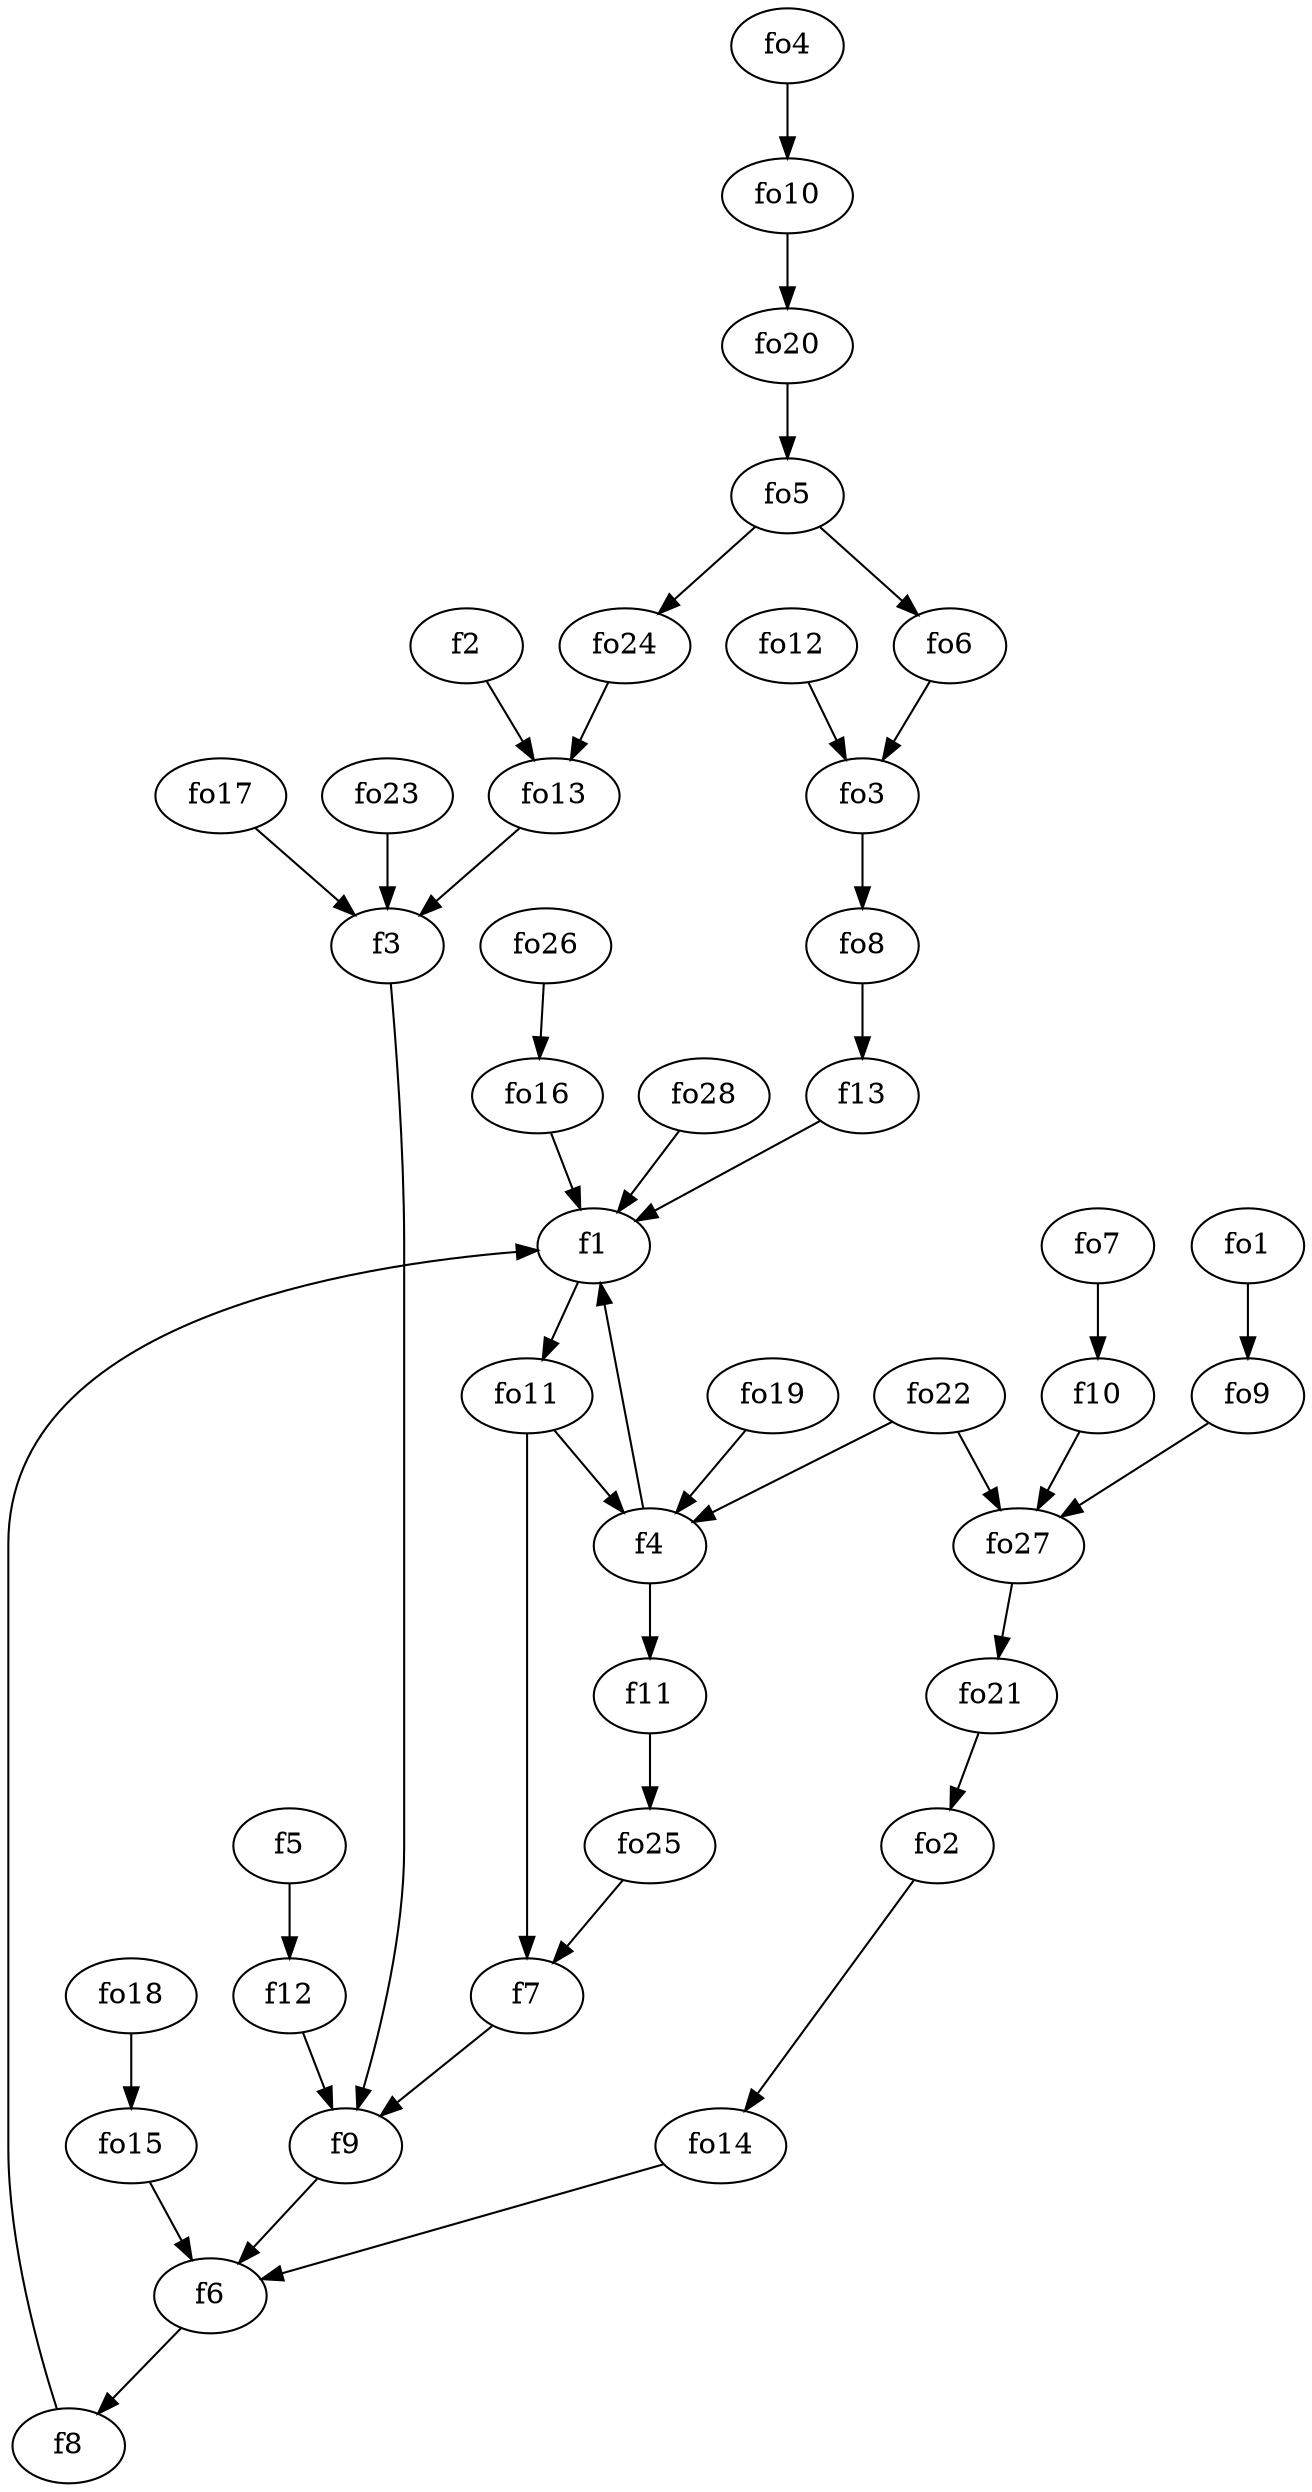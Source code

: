 strict digraph  {
f1;
f2;
f3;
f4;
f5;
f6;
f7;
f8;
f9;
f10;
f11;
f12;
f13;
fo1;
fo2;
fo3;
fo4;
fo5;
fo6;
fo7;
fo8;
fo9;
fo10;
fo11;
fo12;
fo13;
fo14;
fo15;
fo16;
fo17;
fo18;
fo19;
fo20;
fo21;
fo22;
fo23;
fo24;
fo25;
fo26;
fo27;
fo28;
f1 -> fo11  [weight=2];
f2 -> fo13  [weight=2];
f3 -> f9  [weight=2];
f4 -> f1  [weight=2];
f4 -> f11  [weight=2];
f5 -> f12  [weight=2];
f6 -> f8  [weight=2];
f7 -> f9  [weight=2];
f8 -> f1  [weight=2];
f9 -> f6  [weight=2];
f10 -> fo27  [weight=2];
f11 -> fo25  [weight=2];
f12 -> f9  [weight=2];
f13 -> f1  [weight=2];
fo1 -> fo9  [weight=2];
fo2 -> fo14  [weight=2];
fo3 -> fo8  [weight=2];
fo4 -> fo10  [weight=2];
fo5 -> fo6  [weight=2];
fo5 -> fo24  [weight=2];
fo6 -> fo3  [weight=2];
fo7 -> f10  [weight=2];
fo8 -> f13  [weight=2];
fo9 -> fo27  [weight=2];
fo10 -> fo20  [weight=2];
fo11 -> f4  [weight=2];
fo11 -> f7  [weight=2];
fo12 -> fo3  [weight=2];
fo13 -> f3  [weight=2];
fo14 -> f6  [weight=2];
fo15 -> f6  [weight=2];
fo16 -> f1  [weight=2];
fo17 -> f3  [weight=2];
fo18 -> fo15  [weight=2];
fo19 -> f4  [weight=2];
fo20 -> fo5  [weight=2];
fo21 -> fo2  [weight=2];
fo22 -> fo27  [weight=2];
fo22 -> f4  [weight=2];
fo23 -> f3  [weight=2];
fo24 -> fo13  [weight=2];
fo25 -> f7  [weight=2];
fo26 -> fo16  [weight=2];
fo27 -> fo21  [weight=2];
fo28 -> f1  [weight=2];
}
